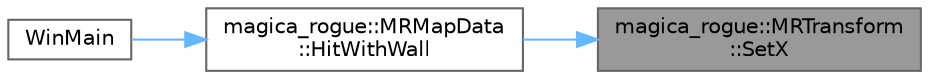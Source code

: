 digraph "magica_rogue::MRTransform::SetX"
{
 // LATEX_PDF_SIZE
  bgcolor="transparent";
  edge [fontname=Helvetica,fontsize=10,labelfontname=Helvetica,labelfontsize=10];
  node [fontname=Helvetica,fontsize=10,shape=box,height=0.2,width=0.4];
  rankdir="RL";
  Node1 [id="Node000001",label="magica_rogue::MRTransform\l::SetX",height=0.2,width=0.4,color="gray40", fillcolor="grey60", style="filled", fontcolor="black",tooltip="X座標を設定"];
  Node1 -> Node2 [id="edge3_Node000001_Node000002",dir="back",color="steelblue1",style="solid",tooltip=" "];
  Node2 [id="Node000002",label="magica_rogue::MRMapData\l::HitWithWall",height=0.2,width=0.4,color="grey40", fillcolor="white", style="filled",URL="$classmagica__rogue_1_1_m_r_map_data.html#a88148553633fb3e51266a609e6ad7e28",tooltip="壁と物体の衝突を処理する"];
  Node2 -> Node3 [id="edge4_Node000002_Node000003",dir="back",color="steelblue1",style="solid",tooltip=" "];
  Node3 [id="Node000003",label="WinMain",height=0.2,width=0.4,color="grey40", fillcolor="white", style="filled",URL="$main_8cpp.html#aa9f5bde5a38da1ef0ae63e9a5a567411",tooltip=" "];
}
